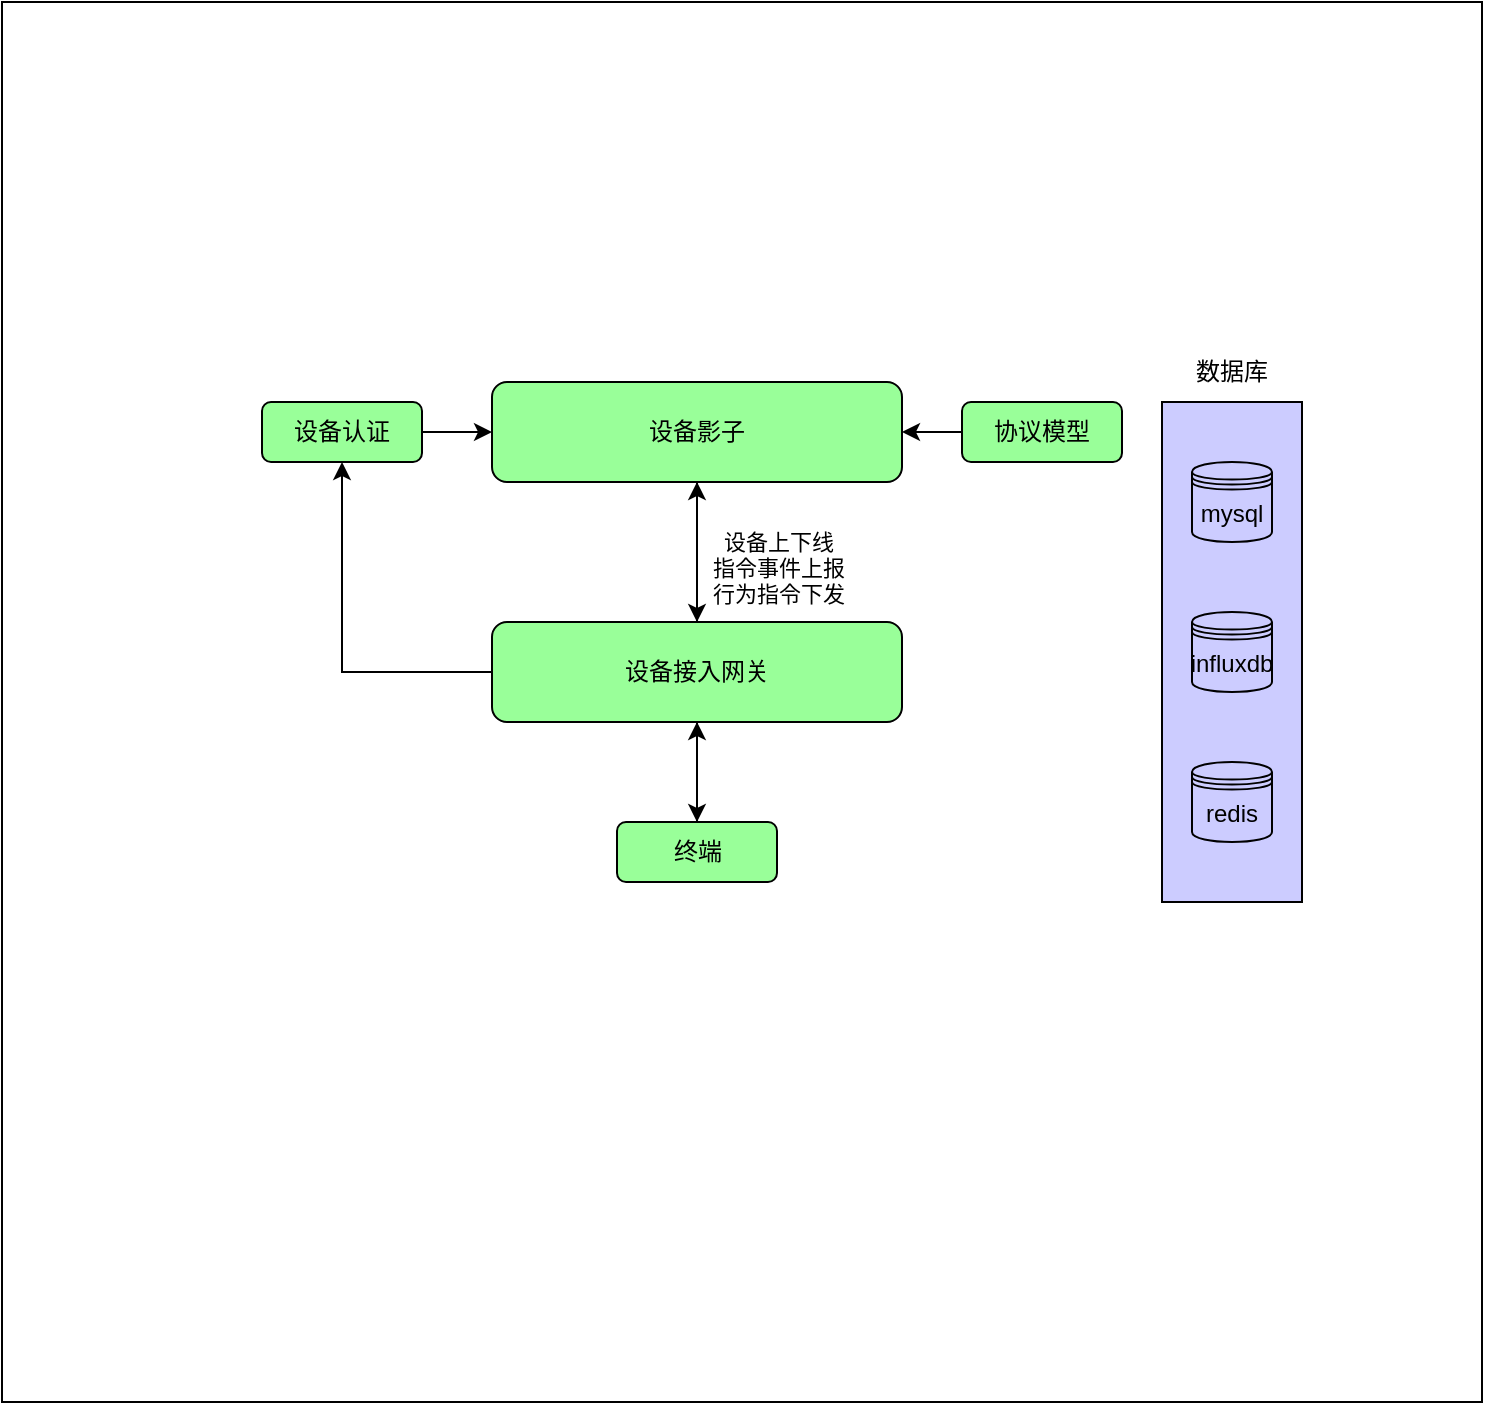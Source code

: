 <mxfile version="20.2.5" type="github">
  <diagram id="40aXMJElyH3ZojQQO4nJ" name="第 1 页">
    <mxGraphModel dx="813" dy="435" grid="1" gridSize="10" guides="1" tooltips="1" connect="1" arrows="1" fold="1" page="1" pageScale="1" pageWidth="827" pageHeight="1169" math="0" shadow="0">
      <root>
        <mxCell id="0" />
        <mxCell id="1" parent="0" />
        <mxCell id="PQlzH3_l8pk0wqPPST7m-7" value="" style="rounded=0;whiteSpace=wrap;html=1;" vertex="1" parent="1">
          <mxGeometry x="110" y="30" width="740" height="700" as="geometry" />
        </mxCell>
        <mxCell id="PQlzH3_l8pk0wqPPST7m-14" value="" style="edgeStyle=orthogonalEdgeStyle;rounded=0;orthogonalLoop=1;jettySize=auto;html=1;" edge="1" parent="1" target="PQlzH3_l8pk0wqPPST7m-13">
          <mxGeometry relative="1" as="geometry">
            <mxPoint x="299" y="370" as="sourcePoint" />
          </mxGeometry>
        </mxCell>
        <mxCell id="PQlzH3_l8pk0wqPPST7m-12" value="" style="edgeStyle=orthogonalEdgeStyle;rounded=0;orthogonalLoop=1;jettySize=auto;html=1;" edge="1" parent="1" target="PQlzH3_l8pk0wqPPST7m-8">
          <mxGeometry relative="1" as="geometry">
            <mxPoint x="299" y="290" as="sourcePoint" />
          </mxGeometry>
        </mxCell>
        <mxCell id="PQlzH3_l8pk0wqPPST7m-16" value="" style="edgeStyle=orthogonalEdgeStyle;rounded=0;orthogonalLoop=1;jettySize=auto;html=1;" edge="1" parent="1" target="PQlzH3_l8pk0wqPPST7m-15">
          <mxGeometry relative="1" as="geometry">
            <mxPoint x="299" y="450" as="sourcePoint" />
          </mxGeometry>
        </mxCell>
        <mxCell id="PQlzH3_l8pk0wqPPST7m-30" value="" style="edgeStyle=orthogonalEdgeStyle;rounded=0;orthogonalLoop=1;jettySize=auto;html=1;" edge="1" parent="1" target="PQlzH3_l8pk0wqPPST7m-28">
          <mxGeometry relative="1" as="geometry">
            <mxPoint x="410" y="100" as="sourcePoint" />
          </mxGeometry>
        </mxCell>
        <mxCell id="PQlzH3_l8pk0wqPPST7m-24" value="" style="edgeStyle=orthogonalEdgeStyle;rounded=0;orthogonalLoop=1;jettySize=auto;html=1;" edge="1" parent="1" target="PQlzH3_l8pk0wqPPST7m-23">
          <mxGeometry relative="1" as="geometry">
            <mxPoint x="410" y="344" as="sourcePoint" />
          </mxGeometry>
        </mxCell>
        <mxCell id="PQlzH3_l8pk0wqPPST7m-27" value="" style="edgeStyle=orthogonalEdgeStyle;rounded=0;orthogonalLoop=1;jettySize=auto;html=1;" edge="1" parent="1" target="PQlzH3_l8pk0wqPPST7m-25">
          <mxGeometry relative="1" as="geometry">
            <mxPoint x="410" y="480" as="sourcePoint" />
          </mxGeometry>
        </mxCell>
        <mxCell id="PQlzH3_l8pk0wqPPST7m-29" value="" style="edgeStyle=orthogonalEdgeStyle;rounded=0;orthogonalLoop=1;jettySize=auto;html=1;" edge="1" parent="1" target="PQlzH3_l8pk0wqPPST7m-20">
          <mxGeometry relative="1" as="geometry">
            <mxPoint x="410" y="220" as="sourcePoint" />
          </mxGeometry>
        </mxCell>
        <mxCell id="PQlzH3_l8pk0wqPPST7m-36" value="" style="edgeStyle=orthogonalEdgeStyle;rounded=0;orthogonalLoop=1;jettySize=auto;html=1;" edge="1" parent="1" source="PQlzH3_l8pk0wqPPST7m-33" target="PQlzH3_l8pk0wqPPST7m-34">
          <mxGeometry relative="1" as="geometry" />
        </mxCell>
        <mxCell id="PQlzH3_l8pk0wqPPST7m-33" value="终端" style="rounded=1;whiteSpace=wrap;html=1;fillColor=#99FF99;" vertex="1" parent="1">
          <mxGeometry x="417.5" y="440" width="80" height="30" as="geometry" />
        </mxCell>
        <mxCell id="PQlzH3_l8pk0wqPPST7m-35" value="" style="edgeStyle=orthogonalEdgeStyle;rounded=0;orthogonalLoop=1;jettySize=auto;html=1;" edge="1" parent="1" source="PQlzH3_l8pk0wqPPST7m-34" target="PQlzH3_l8pk0wqPPST7m-33">
          <mxGeometry relative="1" as="geometry" />
        </mxCell>
        <mxCell id="PQlzH3_l8pk0wqPPST7m-44" style="edgeStyle=orthogonalEdgeStyle;rounded=0;orthogonalLoop=1;jettySize=auto;html=1;entryX=0.5;entryY=1;entryDx=0;entryDy=0;" edge="1" parent="1" source="PQlzH3_l8pk0wqPPST7m-34" target="PQlzH3_l8pk0wqPPST7m-42">
          <mxGeometry relative="1" as="geometry" />
        </mxCell>
        <mxCell id="PQlzH3_l8pk0wqPPST7m-49" value="" style="edgeStyle=orthogonalEdgeStyle;rounded=0;orthogonalLoop=1;jettySize=auto;html=1;" edge="1" parent="1" source="PQlzH3_l8pk0wqPPST7m-34" target="PQlzH3_l8pk0wqPPST7m-43">
          <mxGeometry relative="1" as="geometry" />
        </mxCell>
        <mxCell id="PQlzH3_l8pk0wqPPST7m-34" value="设备接入网关" style="rounded=1;whiteSpace=wrap;html=1;fillColor=#99FF99;" vertex="1" parent="1">
          <mxGeometry x="355" y="340" width="205" height="50" as="geometry" />
        </mxCell>
        <mxCell id="PQlzH3_l8pk0wqPPST7m-45" style="edgeStyle=orthogonalEdgeStyle;rounded=0;orthogonalLoop=1;jettySize=auto;html=1;entryX=0;entryY=0.5;entryDx=0;entryDy=0;" edge="1" parent="1" source="PQlzH3_l8pk0wqPPST7m-42" target="PQlzH3_l8pk0wqPPST7m-43">
          <mxGeometry relative="1" as="geometry" />
        </mxCell>
        <mxCell id="PQlzH3_l8pk0wqPPST7m-42" value="设备认证" style="rounded=1;whiteSpace=wrap;html=1;fillColor=#99FF99;" vertex="1" parent="1">
          <mxGeometry x="240" y="230" width="80" height="30" as="geometry" />
        </mxCell>
        <mxCell id="PQlzH3_l8pk0wqPPST7m-51" value="" style="edgeStyle=orthogonalEdgeStyle;rounded=0;orthogonalLoop=1;jettySize=auto;html=1;" edge="1" parent="1" source="PQlzH3_l8pk0wqPPST7m-43" target="PQlzH3_l8pk0wqPPST7m-34">
          <mxGeometry relative="1" as="geometry" />
        </mxCell>
        <mxCell id="PQlzH3_l8pk0wqPPST7m-52" value="设备上下线&lt;br&gt;指令事件上报&lt;br&gt;行为指令下发" style="edgeLabel;html=1;align=center;verticalAlign=middle;resizable=0;points=[];" vertex="1" connectable="0" parent="PQlzH3_l8pk0wqPPST7m-51">
          <mxGeometry x="-0.294" y="2" relative="1" as="geometry">
            <mxPoint x="38" y="18" as="offset" />
          </mxGeometry>
        </mxCell>
        <mxCell id="PQlzH3_l8pk0wqPPST7m-43" value="设备影子" style="rounded=1;whiteSpace=wrap;html=1;fillColor=#99FF99;" vertex="1" parent="1">
          <mxGeometry x="355" y="220" width="205" height="50" as="geometry" />
        </mxCell>
        <mxCell id="PQlzH3_l8pk0wqPPST7m-47" value="" style="edgeStyle=orthogonalEdgeStyle;rounded=0;orthogonalLoop=1;jettySize=auto;html=1;" edge="1" parent="1" source="PQlzH3_l8pk0wqPPST7m-46" target="PQlzH3_l8pk0wqPPST7m-43">
          <mxGeometry relative="1" as="geometry" />
        </mxCell>
        <mxCell id="PQlzH3_l8pk0wqPPST7m-46" value="协议模型" style="rounded=1;whiteSpace=wrap;html=1;fillColor=#99FF99;" vertex="1" parent="1">
          <mxGeometry x="590" y="230" width="80" height="30" as="geometry" />
        </mxCell>
        <mxCell id="PQlzH3_l8pk0wqPPST7m-54" value="" style="rounded=0;whiteSpace=wrap;html=1;fillColor=#CCCCFF;" vertex="1" parent="1">
          <mxGeometry x="690" y="230" width="70" height="250" as="geometry" />
        </mxCell>
        <mxCell id="PQlzH3_l8pk0wqPPST7m-55" value="数据库" style="text;html=1;strokeColor=none;fillColor=none;align=center;verticalAlign=middle;whiteSpace=wrap;rounded=0;" vertex="1" parent="1">
          <mxGeometry x="695" y="200" width="60" height="30" as="geometry" />
        </mxCell>
        <mxCell id="PQlzH3_l8pk0wqPPST7m-56" value="mysql" style="shape=datastore;whiteSpace=wrap;html=1;fillColor=#CCCCFF;" vertex="1" parent="1">
          <mxGeometry x="705" y="260" width="40" height="40" as="geometry" />
        </mxCell>
        <mxCell id="PQlzH3_l8pk0wqPPST7m-57" value="influxdb" style="shape=datastore;whiteSpace=wrap;html=1;fillColor=#CCCCFF;" vertex="1" parent="1">
          <mxGeometry x="705" y="335" width="40" height="40" as="geometry" />
        </mxCell>
        <mxCell id="PQlzH3_l8pk0wqPPST7m-58" value="redis" style="shape=datastore;whiteSpace=wrap;html=1;fillColor=#CCCCFF;" vertex="1" parent="1">
          <mxGeometry x="705" y="410" width="40" height="40" as="geometry" />
        </mxCell>
      </root>
    </mxGraphModel>
  </diagram>
</mxfile>
